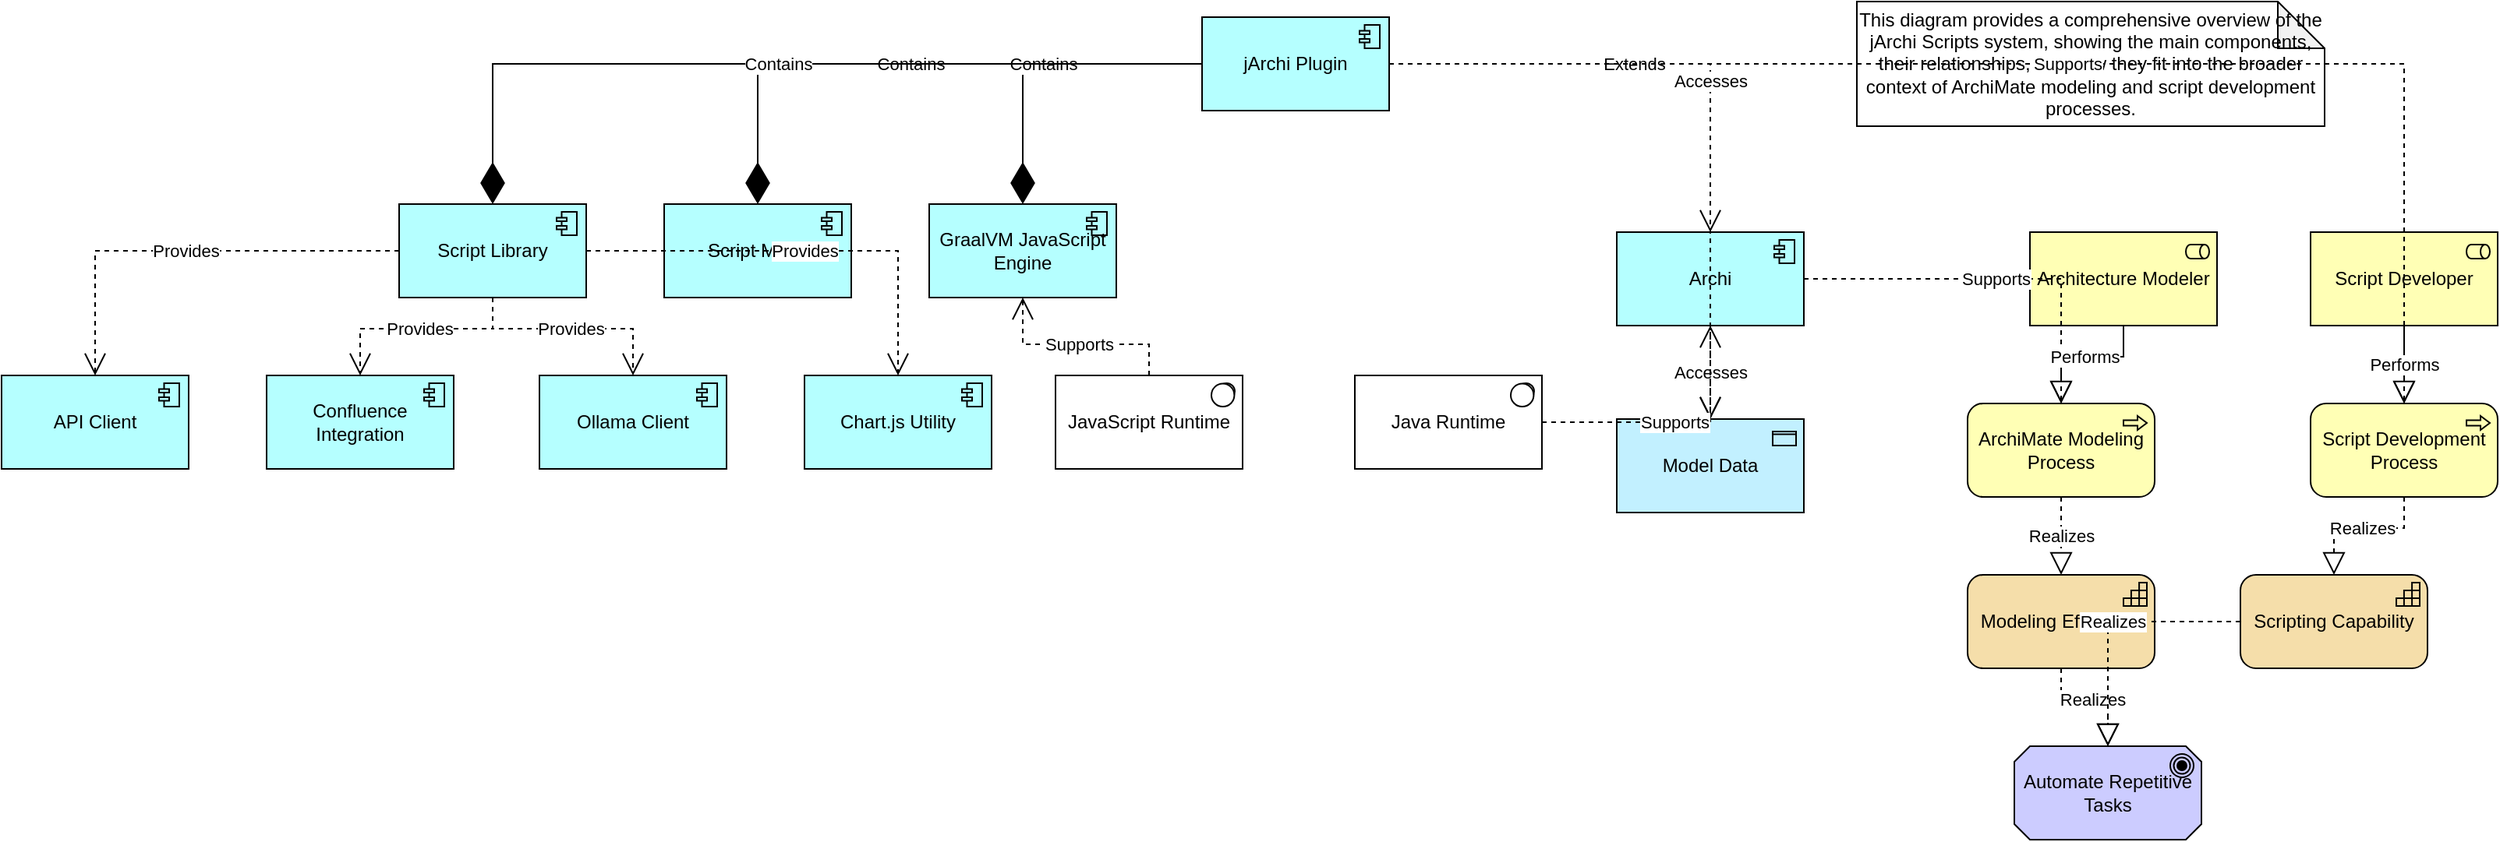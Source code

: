 <?xml version="1.0" encoding="UTF-8" standalone="no"?><mxfile><diagram id="id-c7d917b261294ebcb83b39f2a2dbc881" name="jArchi Scripts Comprehensive System Overview"><mxGraphModel><root><mxCell id="0"/><mxCell id="1" parent="0"/><mxCell id="2" parent="1" style="shape=mxgraph.archimate3.application;appType=comp;archiType=square;whiteSpace=wrap;;whiteSpace=wrap;fillColor=#B5FFFF;" value="Archi" vertex="1"><mxGeometry as="geometry" height="60" width="120" x="1056" y="168"/></mxCell><mxCell id="3" parent="1" style="shape=mxgraph.archimate3.application;appType=comp;archiType=square;whiteSpace=wrap;;whiteSpace=wrap;fillColor=#B5FFFF;" value="jArchi Plugin" vertex="1"><mxGeometry as="geometry" height="60" width="120" x="790" y="30"/></mxCell><mxCell id="4" parent="1" style="shape=mxgraph.archimate3.application;appType=comp;archiType=square;whiteSpace=wrap;;whiteSpace=wrap;fillColor=#B5FFFF;" value="Script Menu" vertex="1"><mxGeometry as="geometry" height="60" width="120" x="445" y="150"/></mxCell><mxCell id="5" parent="1" style="shape=mxgraph.archimate3.application;appType=comp;archiType=square;whiteSpace=wrap;;whiteSpace=wrap;fillColor=#B5FFFF;" value="GraalVM JavaScript Engine" vertex="1"><mxGeometry as="geometry" height="60" width="120" x="615" y="150"/></mxCell><mxCell id="6" parent="1" style="shape=mxgraph.archimate3.application;appType=comp;archiType=square;whiteSpace=wrap;;whiteSpace=wrap;fillColor=#B5FFFF;" value="Script Library" vertex="1"><mxGeometry as="geometry" height="60" width="120" x="275" y="150"/></mxCell><mxCell id="7" parent="1" style="shape=mxgraph.archimate3.application;appType=comp;archiType=square;whiteSpace=wrap;;whiteSpace=wrap;fillColor=#B5FFFF;" value="API Client" vertex="1"><mxGeometry as="geometry" height="60" width="120" x="20" y="260"/></mxCell><mxCell id="8" parent="1" style="shape=mxgraph.archimate3.application;appType=comp;archiType=square;whiteSpace=wrap;;whiteSpace=wrap;fillColor=#B5FFFF;" value="Confluence Integration" vertex="1"><mxGeometry as="geometry" height="60" width="120" x="190" y="260"/></mxCell><mxCell id="9" parent="1" style="shape=mxgraph.archimate3.application;appType=comp;archiType=square;whiteSpace=wrap;;whiteSpace=wrap;fillColor=#B5FFFF;" value="Ollama Client" vertex="1"><mxGeometry as="geometry" height="60" width="120" x="365" y="260"/></mxCell><mxCell id="10" parent="1" style="shape=mxgraph.archimate3.application;appType=comp;archiType=square;whiteSpace=wrap;;whiteSpace=wrap;fillColor=#B5FFFF;" value="Chart.js Utility" vertex="1"><mxGeometry as="geometry" height="60" width="120" x="535" y="260"/></mxCell><mxCell id="11" parent="1" style="shape=mxgraph.archimate3.application;appType=passive;archiType=square;whiteSpace=wrap;;whiteSpace=wrap;fillColor=#C2F0FF;" value="Model Data" vertex="1"><mxGeometry as="geometry" height="60" width="120" x="1056" y="288"/></mxCell><mxCell id="12" parent="1" style="shape=mxgraph.archimate3.application;appType=role;archiType=square;whiteSpace=wrap;;whiteSpace=wrap;fillColor=#FFFFB5;" value="Architecture Modeler" vertex="1"><mxGeometry as="geometry" height="60" width="120" x="1321" y="168"/></mxCell><mxCell id="13" parent="1" style="shape=mxgraph.archimate3.application;appType=role;archiType=square;whiteSpace=wrap;;whiteSpace=wrap;fillColor=#FFFFB5;" value="Script Developer" vertex="1"><mxGeometry as="geometry" height="60" width="120" x="1501" y="168"/></mxCell><mxCell id="14" parent="1" style="shape=mxgraph.archimate3.application;appType=proc;archiType=rounded;whiteSpace=wrap;;whiteSpace=wrap;fillColor=#FFFFB5;" value="ArchiMate Modeling Process" vertex="1"><mxGeometry as="geometry" height="60" width="120" x="1281" y="278"/></mxCell><mxCell id="15" parent="1" style="shape=mxgraph.archimate3.application;appType=proc;archiType=rounded;whiteSpace=wrap;;whiteSpace=wrap;fillColor=#FFFFB5;" value="Script Development Process" vertex="1"><mxGeometry as="geometry" height="60" width="120" x="1501" y="278"/></mxCell><mxCell id="16" parent="1" style="shape=mxgraph.archimate3.application;appType=capability;archiType=rounded;whiteSpace=wrap;;whiteSpace=wrap;fillColor=#F5DEAA;" value="Modeling Efficiency" vertex="1"><mxGeometry as="geometry" height="60" width="120" x="1281" y="388"/></mxCell><mxCell id="17" parent="1" style="shape=mxgraph.archimate3.application;appType=capability;archiType=rounded;whiteSpace=wrap;;whiteSpace=wrap;fillColor=#F5DEAA;" value="Scripting Capability" vertex="1"><mxGeometry as="geometry" height="60" width="120" x="1456" y="388"/></mxCell><mxCell id="18" parent="1" style="shape=mxgraph.archimate3.application;appType=goal;archiType=oct;whiteSpace=wrap;;whiteSpace=wrap;fillColor=#CCCCFF;" value="Automate Repetitive Tasks" vertex="1"><mxGeometry as="geometry" height="60" width="120" x="1311" y="498"/></mxCell><mxCell id="19" parent="1" style="shape=mxgraph.archimate3.application;appType=sysSw;archiType=square;whiteSpace=wrap;;whiteSpace=wrap;fillColor=#FFFFFF;" value="Java Runtime" vertex="1"><mxGeometry as="geometry" height="60" width="120" x="888" y="260"/></mxCell><mxCell id="20" parent="1" style="shape=mxgraph.archimate3.application;appType=sysSw;archiType=square;whiteSpace=wrap;;whiteSpace=wrap;fillColor=#FFFFFF;" value="JavaScript Runtime" vertex="1"><mxGeometry as="geometry" height="60" width="120" x="696" y="260"/></mxCell><mxCell id="21" parent="1" style="shape=note;whiteSpace=wrap;html=1;backgroundOutline=1;darkOpacity=0.05;whiteSpace=wrap;;whiteSpace=wrap;fillColor=#FFFFFF;" value="This diagram provides a comprehensive overview of the jArchi Scripts system, showing the main components, their relationships, and how they fit into the broader context of ArchiMate modeling and script development processes." vertex="1"><mxGeometry as="geometry" height="80" width="300" x="1210" y="20"/></mxCell><mxCell edge="1" id="22" parent="1" source="2" style="endArrow=open;endSize=12;dashed=1;html=1;edgeStyle=orthogonalEdgeStyle;rounded=0;orthogonalLoop=1;jettySize=auto;html=1;" target="11" value="Accesses"><mxGeometry as="geometry" relative="1"/></mxCell><mxCell edge="1" id="23" parent="1" source="2" style="endArrow=open;endSize=12;dashed=1;html=1;edgeStyle=orthogonalEdgeStyle;rounded=0;orthogonalLoop=1;jettySize=auto;html=1;" target="14" value="Supports"><mxGeometry as="geometry" relative="1"/></mxCell><mxCell edge="1" id="24" parent="1" source="3" style="endArrow=open;endSize=12;dashed=1;html=1;edgeStyle=orthogonalEdgeStyle;rounded=0;orthogonalLoop=1;jettySize=auto;html=1;" target="2" value="Extends"><mxGeometry as="geometry" relative="1"/></mxCell><mxCell edge="1" id="25" parent="1" source="3" style="endArrow=diamondThin;endFill=1;endSize=24;html=1;edgeStyle=orthogonalEdgeStyle;rounded=0;orthogonalLoop=1;jettySize=auto;html=1;" target="4" value="Contains"><mxGeometry as="geometry" relative="1"/></mxCell><mxCell edge="1" id="26" parent="1" source="3" style="endArrow=diamondThin;endFill=1;endSize=24;html=1;edgeStyle=orthogonalEdgeStyle;rounded=0;orthogonalLoop=1;jettySize=auto;html=1;" target="5" value="Contains"><mxGeometry as="geometry" relative="1"/></mxCell><mxCell edge="1" id="27" parent="1" source="3" style="endArrow=diamondThin;endFill=1;endSize=24;html=1;edgeStyle=orthogonalEdgeStyle;rounded=0;orthogonalLoop=1;jettySize=auto;html=1;" target="6" value="Contains"><mxGeometry as="geometry" relative="1"/></mxCell><mxCell edge="1" id="28" parent="1" source="3" style="endArrow=open;endSize=12;dashed=1;html=1;edgeStyle=orthogonalEdgeStyle;rounded=0;orthogonalLoop=1;jettySize=auto;html=1;" target="11" value="Accesses"><mxGeometry as="geometry" relative="1"/></mxCell><mxCell edge="1" id="29" parent="1" source="3" style="endArrow=open;endSize=12;dashed=1;html=1;edgeStyle=orthogonalEdgeStyle;rounded=0;orthogonalLoop=1;jettySize=auto;html=1;" target="15" value="Supports"><mxGeometry as="geometry" relative="1"/></mxCell><mxCell edge="1" id="30" parent="1" source="6" style="endArrow=open;endSize=12;dashed=1;html=1;edgeStyle=orthogonalEdgeStyle;rounded=0;orthogonalLoop=1;jettySize=auto;html=1;" target="7" value="Provides"><mxGeometry as="geometry" relative="1"/></mxCell><mxCell edge="1" id="31" parent="1" source="6" style="endArrow=open;endSize=12;dashed=1;html=1;edgeStyle=orthogonalEdgeStyle;rounded=0;orthogonalLoop=1;jettySize=auto;html=1;" target="8" value="Provides"><mxGeometry as="geometry" relative="1"/></mxCell><mxCell edge="1" id="32" parent="1" source="6" style="endArrow=open;endSize=12;dashed=1;html=1;edgeStyle=orthogonalEdgeStyle;rounded=0;orthogonalLoop=1;jettySize=auto;html=1;" target="9" value="Provides"><mxGeometry as="geometry" relative="1"/></mxCell><mxCell edge="1" id="33" parent="1" source="6" style="endArrow=open;endSize=12;dashed=1;html=1;edgeStyle=orthogonalEdgeStyle;rounded=0;orthogonalLoop=1;jettySize=auto;html=1;" target="10" value="Provides"><mxGeometry as="geometry" relative="1"/></mxCell><mxCell edge="1" id="34" parent="1" source="12" style="endArrow=block;endFill=0;endSize=12;html=1;edgeStyle=orthogonalEdgeStyle;rounded=0;orthogonalLoop=1;jettySize=auto;html=1;" target="14" value="Performs"><mxGeometry as="geometry" relative="1"/></mxCell><mxCell edge="1" id="35" parent="1" source="13" style="endArrow=block;endFill=0;endSize=12;html=1;edgeStyle=orthogonalEdgeStyle;rounded=0;orthogonalLoop=1;jettySize=auto;html=1;" target="15" value="Performs"><mxGeometry as="geometry" relative="1"/></mxCell><mxCell edge="1" id="36" parent="1" source="14" style="endArrow=block;dashed=1;endFill=0;endSize=12;html=1;edgeStyle=orthogonalEdgeStyle;rounded=0;orthogonalLoop=1;jettySize=auto;html=1;" target="16" value="Realizes"><mxGeometry as="geometry" relative="1"/></mxCell><mxCell edge="1" id="37" parent="1" source="15" style="endArrow=block;dashed=1;endFill=0;endSize=12;html=1;edgeStyle=orthogonalEdgeStyle;rounded=0;orthogonalLoop=1;jettySize=auto;html=1;" target="17" value="Realizes"><mxGeometry as="geometry" relative="1"/></mxCell><mxCell edge="1" id="38" parent="1" source="16" style="endArrow=block;dashed=1;endFill=0;endSize=12;html=1;edgeStyle=orthogonalEdgeStyle;rounded=0;orthogonalLoop=1;jettySize=auto;html=1;" target="18" value="Realizes"><mxGeometry as="geometry" relative="1"/></mxCell><mxCell edge="1" id="39" parent="1" source="17" style="endArrow=block;dashed=1;endFill=0;endSize=12;html=1;edgeStyle=orthogonalEdgeStyle;rounded=0;orthogonalLoop=1;jettySize=auto;html=1;" target="18" value="Realizes"><mxGeometry as="geometry" relative="1"/></mxCell><mxCell edge="1" id="40" parent="1" source="19" style="endArrow=open;endSize=12;dashed=1;html=1;edgeStyle=orthogonalEdgeStyle;rounded=0;orthogonalLoop=1;jettySize=auto;html=1;" target="2" value="Supports"><mxGeometry as="geometry" relative="1"/></mxCell><mxCell edge="1" id="41" parent="1" source="20" style="endArrow=open;endSize=12;dashed=1;html=1;edgeStyle=orthogonalEdgeStyle;rounded=0;orthogonalLoop=1;jettySize=auto;html=1;" target="5" value="Supports"><mxGeometry as="geometry" relative="1"/></mxCell></root></mxGraphModel></diagram></mxfile>